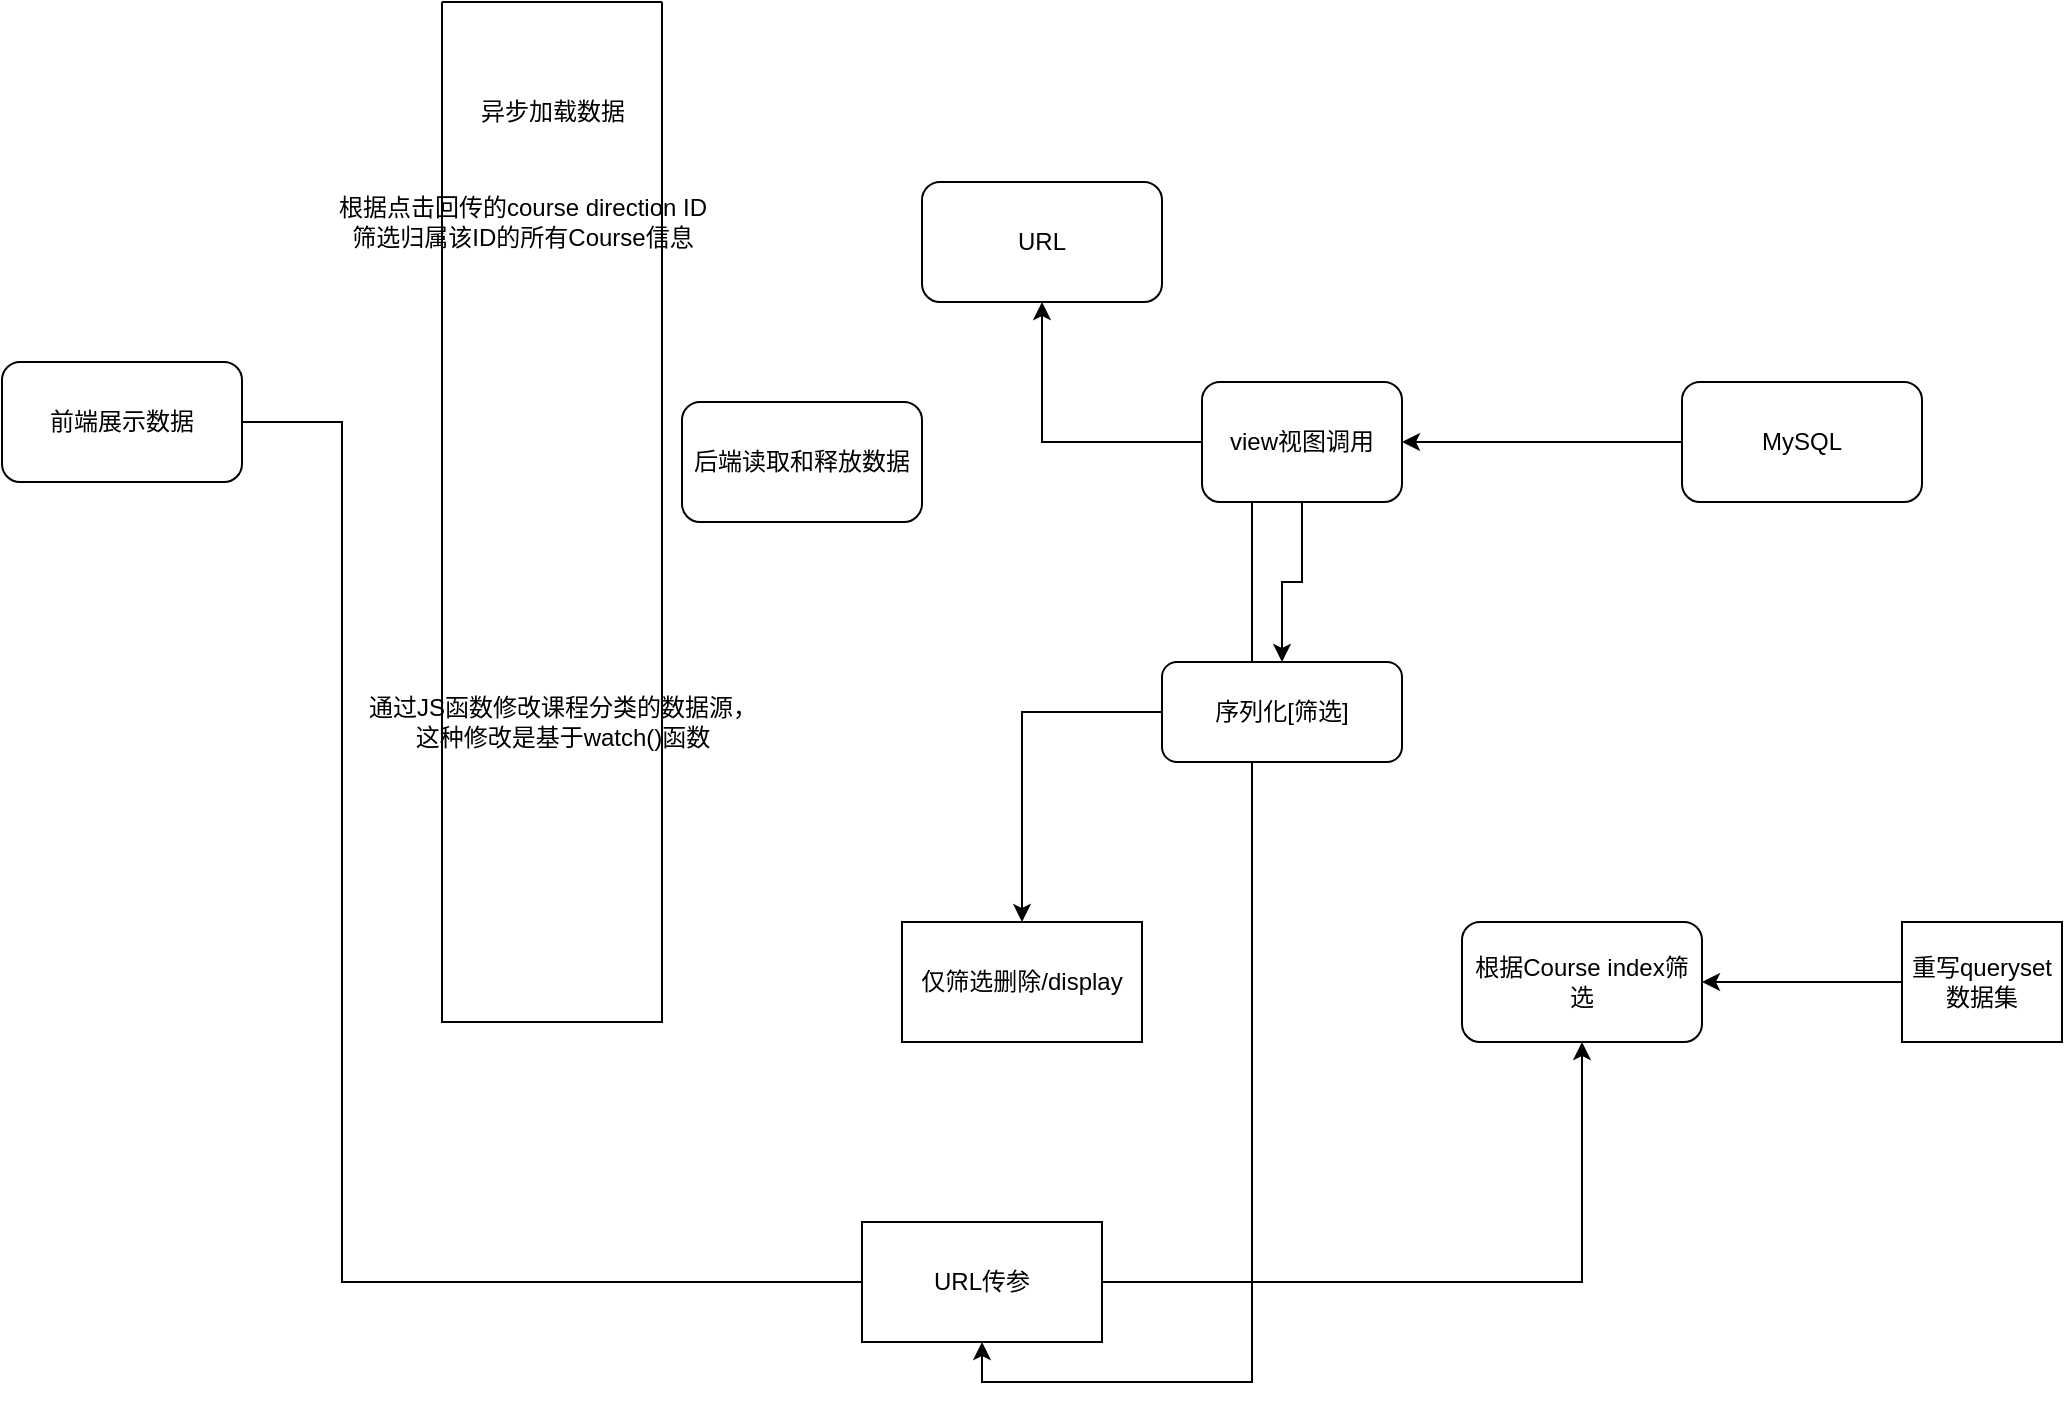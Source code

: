 <mxfile version="21.1.2" type="github">
  <diagram name="Page-1" id="_-uUZ8u1eQWafLIXQiWx">
    <mxGraphModel dx="1514" dy="829" grid="1" gridSize="10" guides="1" tooltips="1" connect="1" arrows="1" fold="1" page="1" pageScale="1" pageWidth="850" pageHeight="1100" math="0" shadow="0">
      <root>
        <mxCell id="0" />
        <mxCell id="1" parent="0" />
        <mxCell id="VD4Sl_MFupA9UsgHSz85-11" style="edgeStyle=orthogonalEdgeStyle;rounded=0;orthogonalLoop=1;jettySize=auto;html=1;entryX=0.5;entryY=1;entryDx=0;entryDy=0;" edge="1" parent="1" source="VD4Sl_MFupA9UsgHSz85-1" target="VD4Sl_MFupA9UsgHSz85-10">
          <mxGeometry relative="1" as="geometry">
            <Array as="points">
              <mxPoint x="180" y="690" />
              <mxPoint x="800" y="690" />
            </Array>
          </mxGeometry>
        </mxCell>
        <mxCell id="VD4Sl_MFupA9UsgHSz85-1" value="前端展示数据" style="rounded=1;whiteSpace=wrap;html=1;" vertex="1" parent="1">
          <mxGeometry x="10" y="230" width="120" height="60" as="geometry" />
        </mxCell>
        <mxCell id="VD4Sl_MFupA9UsgHSz85-2" value="后端读取和释放数据" style="rounded=1;whiteSpace=wrap;html=1;" vertex="1" parent="1">
          <mxGeometry x="350" y="250" width="120" height="60" as="geometry" />
        </mxCell>
        <mxCell id="VD4Sl_MFupA9UsgHSz85-17" style="edgeStyle=orthogonalEdgeStyle;rounded=0;orthogonalLoop=1;jettySize=auto;html=1;entryX=1;entryY=0.5;entryDx=0;entryDy=0;" edge="1" parent="1" source="VD4Sl_MFupA9UsgHSz85-3" target="VD4Sl_MFupA9UsgHSz85-4">
          <mxGeometry relative="1" as="geometry" />
        </mxCell>
        <mxCell id="VD4Sl_MFupA9UsgHSz85-3" value="MySQL" style="rounded=1;whiteSpace=wrap;html=1;" vertex="1" parent="1">
          <mxGeometry x="850" y="240" width="120" height="60" as="geometry" />
        </mxCell>
        <mxCell id="VD4Sl_MFupA9UsgHSz85-6" style="edgeStyle=orthogonalEdgeStyle;rounded=0;orthogonalLoop=1;jettySize=auto;html=1;entryX=0.5;entryY=0;entryDx=0;entryDy=0;" edge="1" parent="1" source="VD4Sl_MFupA9UsgHSz85-4" target="VD4Sl_MFupA9UsgHSz85-5">
          <mxGeometry relative="1" as="geometry" />
        </mxCell>
        <mxCell id="VD4Sl_MFupA9UsgHSz85-20" style="edgeStyle=orthogonalEdgeStyle;rounded=0;orthogonalLoop=1;jettySize=auto;html=1;entryX=0.5;entryY=1;entryDx=0;entryDy=0;" edge="1" parent="1" source="VD4Sl_MFupA9UsgHSz85-4" target="VD4Sl_MFupA9UsgHSz85-7">
          <mxGeometry relative="1" as="geometry" />
        </mxCell>
        <mxCell id="VD4Sl_MFupA9UsgHSz85-21" style="edgeStyle=orthogonalEdgeStyle;rounded=0;orthogonalLoop=1;jettySize=auto;html=1;exitX=0.25;exitY=1;exitDx=0;exitDy=0;entryX=0.5;entryY=1;entryDx=0;entryDy=0;" edge="1" parent="1" source="VD4Sl_MFupA9UsgHSz85-4" target="VD4Sl_MFupA9UsgHSz85-12">
          <mxGeometry relative="1" as="geometry" />
        </mxCell>
        <mxCell id="VD4Sl_MFupA9UsgHSz85-4" value="view视图调用" style="rounded=1;whiteSpace=wrap;html=1;" vertex="1" parent="1">
          <mxGeometry x="610" y="240" width="100" height="60" as="geometry" />
        </mxCell>
        <mxCell id="VD4Sl_MFupA9UsgHSz85-9" style="edgeStyle=orthogonalEdgeStyle;rounded=0;orthogonalLoop=1;jettySize=auto;html=1;entryX=0.5;entryY=0;entryDx=0;entryDy=0;" edge="1" parent="1" source="VD4Sl_MFupA9UsgHSz85-5" target="VD4Sl_MFupA9UsgHSz85-8">
          <mxGeometry relative="1" as="geometry" />
        </mxCell>
        <mxCell id="VD4Sl_MFupA9UsgHSz85-5" value="序列化[筛选]" style="rounded=1;whiteSpace=wrap;html=1;" vertex="1" parent="1">
          <mxGeometry x="590" y="380" width="120" height="50" as="geometry" />
        </mxCell>
        <mxCell id="VD4Sl_MFupA9UsgHSz85-7" value="URL" style="rounded=1;whiteSpace=wrap;html=1;" vertex="1" parent="1">
          <mxGeometry x="470" y="140" width="120" height="60" as="geometry" />
        </mxCell>
        <mxCell id="VD4Sl_MFupA9UsgHSz85-8" value="仅筛选删除/display" style="rounded=0;whiteSpace=wrap;html=1;" vertex="1" parent="1">
          <mxGeometry x="460" y="510" width="120" height="60" as="geometry" />
        </mxCell>
        <mxCell id="VD4Sl_MFupA9UsgHSz85-10" value="根据Course index筛选" style="rounded=1;whiteSpace=wrap;html=1;" vertex="1" parent="1">
          <mxGeometry x="740" y="510" width="120" height="60" as="geometry" />
        </mxCell>
        <mxCell id="VD4Sl_MFupA9UsgHSz85-12" value="URL传参" style="rounded=0;whiteSpace=wrap;html=1;" vertex="1" parent="1">
          <mxGeometry x="440" y="660" width="120" height="60" as="geometry" />
        </mxCell>
        <mxCell id="VD4Sl_MFupA9UsgHSz85-14" style="edgeStyle=orthogonalEdgeStyle;rounded=0;orthogonalLoop=1;jettySize=auto;html=1;" edge="1" parent="1" source="VD4Sl_MFupA9UsgHSz85-13" target="VD4Sl_MFupA9UsgHSz85-10">
          <mxGeometry relative="1" as="geometry" />
        </mxCell>
        <mxCell id="VD4Sl_MFupA9UsgHSz85-13" value="重写queryset数据集" style="rounded=0;whiteSpace=wrap;html=1;" vertex="1" parent="1">
          <mxGeometry x="960" y="510" width="80" height="60" as="geometry" />
        </mxCell>
        <mxCell id="VD4Sl_MFupA9UsgHSz85-16" value="" style="swimlane;startSize=0;" vertex="1" parent="1">
          <mxGeometry x="230" y="50" width="110" height="510" as="geometry" />
        </mxCell>
        <mxCell id="VD4Sl_MFupA9UsgHSz85-22" value="异步加载数据" style="text;html=1;align=center;verticalAlign=middle;resizable=0;points=[];autosize=1;strokeColor=none;fillColor=none;" vertex="1" parent="VD4Sl_MFupA9UsgHSz85-16">
          <mxGeometry x="5" y="40" width="100" height="30" as="geometry" />
        </mxCell>
        <mxCell id="VD4Sl_MFupA9UsgHSz85-24" value="通过JS函数修改课程分类的数据源，&lt;br&gt;这种修改是基于watch()函数" style="text;html=1;align=center;verticalAlign=middle;resizable=0;points=[];autosize=1;strokeColor=none;fillColor=none;" vertex="1" parent="VD4Sl_MFupA9UsgHSz85-16">
          <mxGeometry x="-50" y="340" width="220" height="40" as="geometry" />
        </mxCell>
        <mxCell id="VD4Sl_MFupA9UsgHSz85-23" value="根据点击回传的course direction ID&lt;br&gt;筛选归属该ID的所有Course信息&lt;br&gt;" style="text;html=1;align=center;verticalAlign=middle;resizable=0;points=[];autosize=1;strokeColor=none;fillColor=none;" vertex="1" parent="1">
          <mxGeometry x="165" y="140" width="210" height="40" as="geometry" />
        </mxCell>
      </root>
    </mxGraphModel>
  </diagram>
</mxfile>
